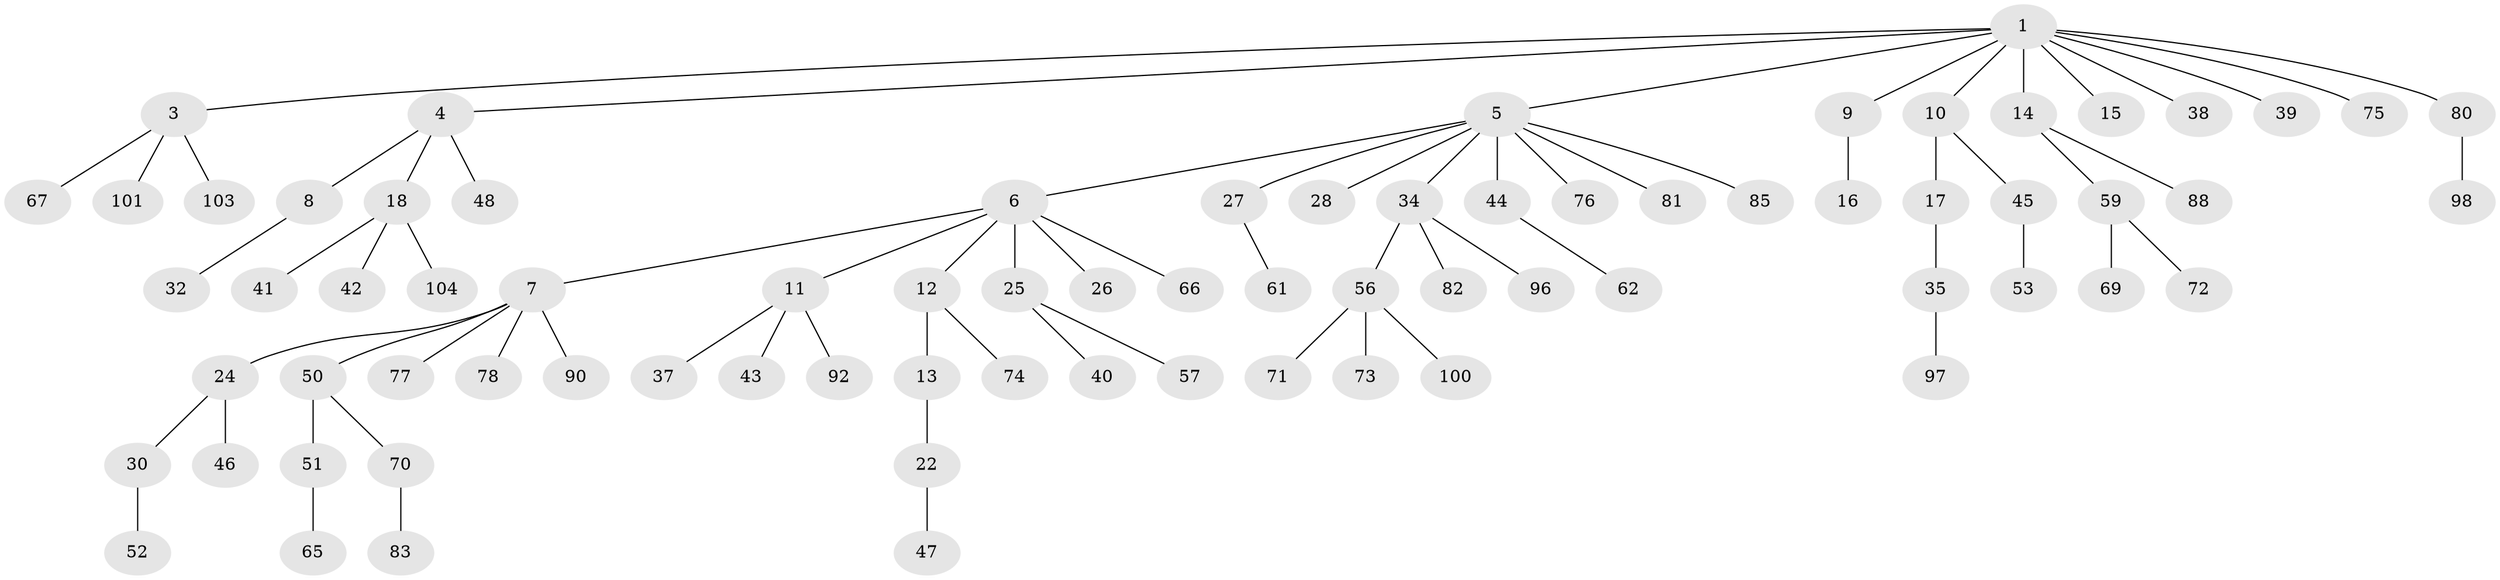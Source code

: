 // Generated by graph-tools (version 1.1) at 2025/52/02/27/25 19:52:11]
// undirected, 76 vertices, 75 edges
graph export_dot {
graph [start="1"]
  node [color=gray90,style=filled];
  1 [super="+2"];
  3 [super="+19"];
  4 [super="+36"];
  5 [super="+21"];
  6 [super="+94"];
  7 [super="+58"];
  8;
  9 [super="+20"];
  10 [super="+64"];
  11 [super="+29"];
  12 [super="+60"];
  13;
  14 [super="+33"];
  15;
  16;
  17;
  18 [super="+31"];
  22 [super="+23"];
  24 [super="+63"];
  25;
  26;
  27 [super="+99"];
  28 [super="+102"];
  30 [super="+55"];
  32;
  34 [super="+86"];
  35 [super="+49"];
  37 [super="+93"];
  38;
  39;
  40;
  41;
  42 [super="+95"];
  43;
  44;
  45;
  46;
  47;
  48;
  50 [super="+68"];
  51 [super="+54"];
  52;
  53 [super="+91"];
  56 [super="+84"];
  57;
  59;
  61;
  62;
  65;
  66;
  67 [super="+79"];
  69;
  70;
  71;
  72;
  73;
  74;
  75;
  76;
  77;
  78;
  80;
  81 [super="+87"];
  82;
  83 [super="+89"];
  85;
  88;
  90;
  92;
  96;
  97;
  98;
  100;
  101;
  103;
  104;
  1 -- 3;
  1 -- 4;
  1 -- 5;
  1 -- 10;
  1 -- 15;
  1 -- 38;
  1 -- 39;
  1 -- 75;
  1 -- 80;
  1 -- 9;
  1 -- 14;
  3 -- 101;
  3 -- 67;
  3 -- 103;
  4 -- 8;
  4 -- 18;
  4 -- 48;
  5 -- 6;
  5 -- 27;
  5 -- 34;
  5 -- 81;
  5 -- 85;
  5 -- 28;
  5 -- 44;
  5 -- 76;
  6 -- 7;
  6 -- 11;
  6 -- 12;
  6 -- 25;
  6 -- 26;
  6 -- 66;
  7 -- 24;
  7 -- 50;
  7 -- 78;
  7 -- 90;
  7 -- 77;
  8 -- 32;
  9 -- 16;
  10 -- 17;
  10 -- 45;
  11 -- 43;
  11 -- 92;
  11 -- 37;
  12 -- 13;
  12 -- 74;
  13 -- 22;
  14 -- 59;
  14 -- 88;
  17 -- 35;
  18 -- 42;
  18 -- 104;
  18 -- 41;
  22 -- 47;
  24 -- 30;
  24 -- 46;
  25 -- 40;
  25 -- 57;
  27 -- 61;
  30 -- 52;
  34 -- 56;
  34 -- 82;
  34 -- 96;
  35 -- 97;
  44 -- 62;
  45 -- 53;
  50 -- 51;
  50 -- 70;
  51 -- 65;
  56 -- 71;
  56 -- 73;
  56 -- 100;
  59 -- 69;
  59 -- 72;
  70 -- 83;
  80 -- 98;
}
